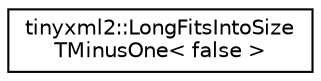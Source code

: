 digraph "クラス階層図"
{
  edge [fontname="Helvetica",fontsize="10",labelfontname="Helvetica",labelfontsize="10"];
  node [fontname="Helvetica",fontsize="10",shape=record];
  rankdir="LR";
  Node0 [label="tinyxml2::LongFitsIntoSize\lTMinusOne\< false \>",height=0.2,width=0.4,color="black", fillcolor="white", style="filled",URL="$structtinyxml2_1_1_long_fits_into_size_t_minus_one_3_01false_01_4.html"];
}
